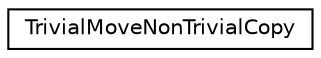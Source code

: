 digraph "Graphical Class Hierarchy"
{
  edge [fontname="Helvetica",fontsize="10",labelfontname="Helvetica",labelfontsize="10"];
  node [fontname="Helvetica",fontsize="10",shape=record];
  rankdir="LR";
  Node0 [label="TrivialMoveNonTrivialCopy",height=0.2,width=0.4,color="black", fillcolor="white", style="filled",URL="$struct_trivial_move_non_trivial_copy.html"];
}
